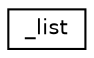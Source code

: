digraph "Graphical Class Hierarchy"
{
  edge [fontname="Helvetica",fontsize="10",labelfontname="Helvetica",labelfontsize="10"];
  node [fontname="Helvetica",fontsize="10",shape=record];
  rankdir="LR";
  Node1 [label="_list",height=0.2,width=0.4,color="black", fillcolor="white", style="filled",URL="$struct__list.html"];
}
